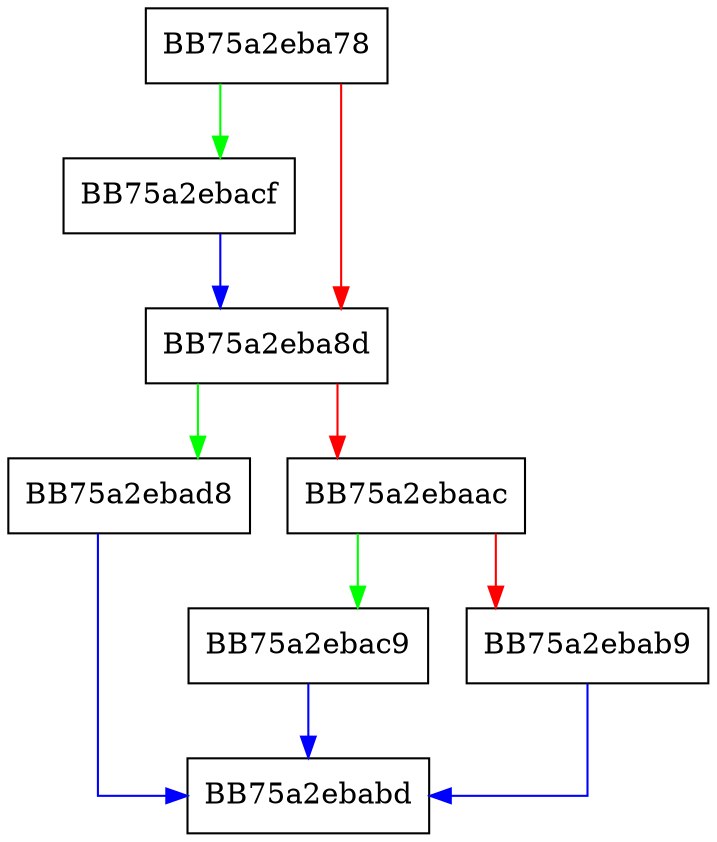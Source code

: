digraph rotate_right {
  node [shape="box"];
  graph [splines=ortho];
  BB75a2eba78 -> BB75a2ebacf [color="green"];
  BB75a2eba78 -> BB75a2eba8d [color="red"];
  BB75a2eba8d -> BB75a2ebad8 [color="green"];
  BB75a2eba8d -> BB75a2ebaac [color="red"];
  BB75a2ebaac -> BB75a2ebac9 [color="green"];
  BB75a2ebaac -> BB75a2ebab9 [color="red"];
  BB75a2ebab9 -> BB75a2ebabd [color="blue"];
  BB75a2ebac9 -> BB75a2ebabd [color="blue"];
  BB75a2ebacf -> BB75a2eba8d [color="blue"];
  BB75a2ebad8 -> BB75a2ebabd [color="blue"];
}